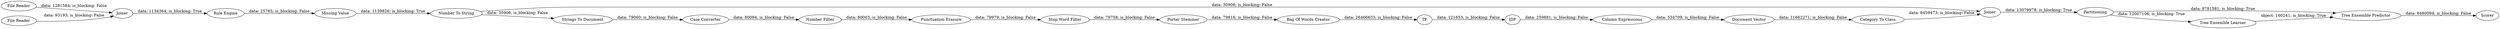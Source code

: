 digraph {
	"3728007888512373948_17" [label=TF]
	"3728007888512373948_24" [label="Document Vector"]
	"3728007888512373948_35" [label="Missing Value"]
	"3728007888512373948_34" [label="Rule Engine"]
	"3728007888512373948_23" [label="Column Expressions"]
	"3728007888512373948_31" [label=Scorer]
	"3728007888512373948_26" [label=Partitioning]
	"3728007888512373948_36" [label="Number To String"]
	"3728007888512373948_33" [label=Joiner]
	"3728007888512373948_8" [label="Case Converter"]
	"3728007888512373948_3" [label="File Reader"]
	"3728007888512373948_11" [label="Punctuation Erasure"]
	"3728007888512373948_4" [label="File Reader"]
	"3728007888512373948_18" [label=IDF]
	"3728007888512373948_21" [label=Joiner]
	"3728007888512373948_28" [label="Tree Ensemble Predictor"]
	"3728007888512373948_10" [label="Number Filter"]
	"3728007888512373948_20" [label="Strings To Document"]
	"3728007888512373948_13" [label="Stop Word Filter"]
	"3728007888512373948_19" [label="Category To Class"]
	"3728007888512373948_27" [label="Tree Ensemble Learner"]
	"3728007888512373948_16" [label="Bag Of Words Creator"]
	"3728007888512373948_14" [label="Porter Stemmer"]
	"3728007888512373948_33" -> "3728007888512373948_34" [label="data: 1134364; is_blocking: True"]
	"3728007888512373948_16" -> "3728007888512373948_17" [label="data: 26466633; is_blocking: False"]
	"3728007888512373948_36" -> "3728007888512373948_21" [label="data: 30906; is_blocking: False"]
	"3728007888512373948_3" -> "3728007888512373948_33" [label="data: 1281584; is_blocking: False"]
	"3728007888512373948_13" -> "3728007888512373948_14" [label="data: 79758; is_blocking: False"]
	"3728007888512373948_19" -> "3728007888512373948_21" [label="data: 8459473; is_blocking: False"]
	"3728007888512373948_28" -> "3728007888512373948_31" [label="data: 8480094; is_blocking: False"]
	"3728007888512373948_17" -> "3728007888512373948_18" [label="data: 121653; is_blocking: False"]
	"3728007888512373948_36" -> "3728007888512373948_20" [label="data: 30906; is_blocking: False"]
	"3728007888512373948_21" -> "3728007888512373948_26" [label="data: 13079978; is_blocking: True"]
	"3728007888512373948_23" -> "3728007888512373948_24" [label="data: 534709; is_blocking: False"]
	"3728007888512373948_8" -> "3728007888512373948_10" [label="data: 80094; is_blocking: False"]
	"3728007888512373948_34" -> "3728007888512373948_35" [label="data: 25765; is_blocking: False"]
	"3728007888512373948_18" -> "3728007888512373948_23" [label="data: 259881; is_blocking: False"]
	"3728007888512373948_20" -> "3728007888512373948_8" [label="data: 79060; is_blocking: False"]
	"3728007888512373948_27" -> "3728007888512373948_28" [label="object: 160241; is_blocking: True"]
	"3728007888512373948_35" -> "3728007888512373948_36" [label="data: 1139826; is_blocking: True"]
	"3728007888512373948_26" -> "3728007888512373948_27" [label="data: 12007106; is_blocking: True"]
	"3728007888512373948_11" -> "3728007888512373948_13" [label="data: 79979; is_blocking: False"]
	"3728007888512373948_4" -> "3728007888512373948_33" [label="data: 93193; is_blocking: False"]
	"3728007888512373948_26" -> "3728007888512373948_28" [label="data: 8781581; is_blocking: True"]
	"3728007888512373948_10" -> "3728007888512373948_11" [label="data: 80003; is_blocking: False"]
	"3728007888512373948_24" -> "3728007888512373948_19" [label="data: 11662271; is_blocking: False"]
	"3728007888512373948_14" -> "3728007888512373948_16" [label="data: 79816; is_blocking: False"]
	rankdir=LR
}
